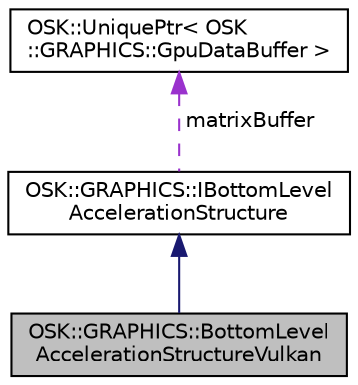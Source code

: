 digraph "OSK::GRAPHICS::BottomLevelAccelerationStructureVulkan"
{
 // LATEX_PDF_SIZE
  edge [fontname="Helvetica",fontsize="10",labelfontname="Helvetica",labelfontsize="10"];
  node [fontname="Helvetica",fontsize="10",shape=record];
  Node1 [label="OSK::GRAPHICS::BottomLevel\lAccelerationStructureVulkan",height=0.2,width=0.4,color="black", fillcolor="grey75", style="filled", fontcolor="black",tooltip=" "];
  Node2 -> Node1 [dir="back",color="midnightblue",fontsize="10",style="solid"];
  Node2 [label="OSK::GRAPHICS::IBottomLevel\lAccelerationStructure",height=0.2,width=0.4,color="black", fillcolor="white", style="filled",URL="$class_o_s_k_1_1_g_r_a_p_h_i_c_s_1_1_i_bottom_level_acceleration_structure.html",tooltip="Estructura de aceleración de nivel bajo: contiene la geometría de un modelo 3D."];
  Node3 -> Node2 [dir="back",color="darkorchid3",fontsize="10",style="dashed",label=" matrixBuffer" ];
  Node3 [label="OSK::UniquePtr\< OSK\l::GRAPHICS::GpuDataBuffer \>",height=0.2,width=0.4,color="black", fillcolor="white", style="filled",URL="$class_o_s_k_1_1_unique_ptr.html",tooltip=" "];
}
